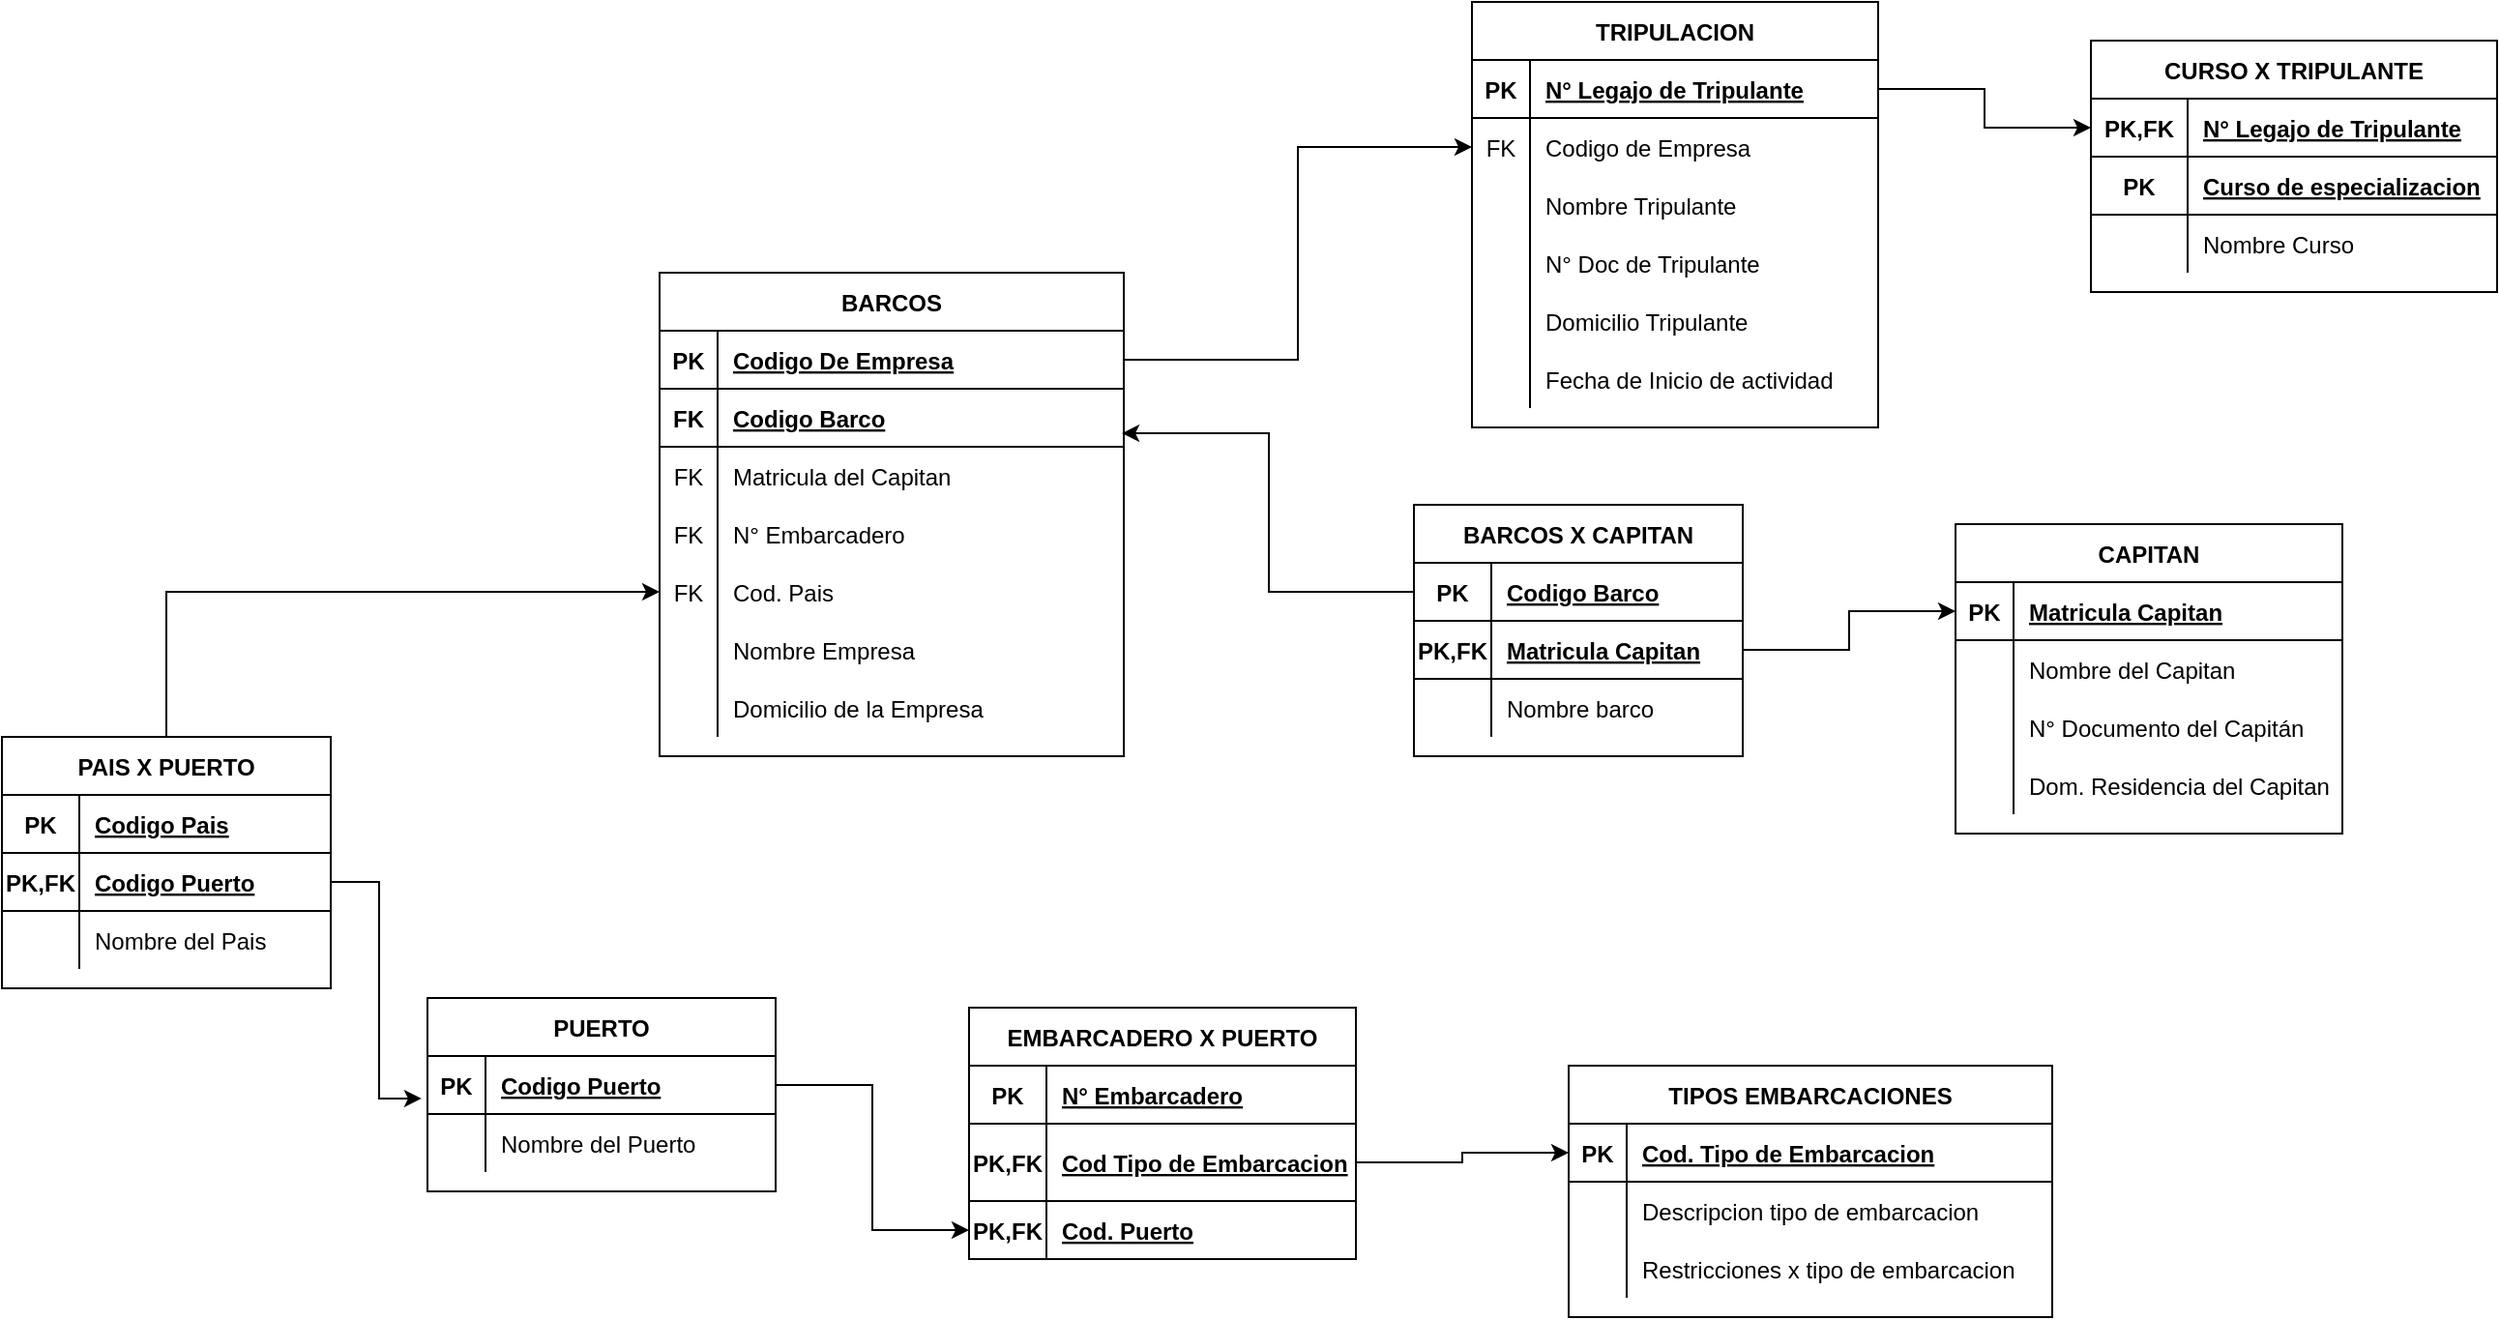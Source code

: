 <mxfile version="14.5.7" type="device"><diagram id="8bKZUE5M--aYpdASPWmm" name="Page-1"><mxGraphModel dx="1579" dy="420" grid="1" gridSize="10" guides="1" tooltips="1" connect="1" arrows="1" fold="1" page="0" pageScale="1" pageWidth="827" pageHeight="1169" math="0" shadow="0"><root><mxCell id="0"/><mxCell id="1" parent="0"/><mxCell id="tAl8h333bkddQvMwW9BF-1" value="BARCOS" style="shape=table;startSize=30;container=1;collapsible=1;childLayout=tableLayout;fixedRows=1;rowLines=0;fontStyle=1;align=center;resizeLast=1;" vertex="1" parent="1"><mxGeometry x="570" y="710" width="240" height="250" as="geometry"/></mxCell><mxCell id="tAl8h333bkddQvMwW9BF-2" value="" style="shape=partialRectangle;collapsible=0;dropTarget=0;pointerEvents=0;fillColor=none;top=0;left=0;bottom=1;right=0;points=[[0,0.5],[1,0.5]];portConstraint=eastwest;" vertex="1" parent="tAl8h333bkddQvMwW9BF-1"><mxGeometry y="30" width="240" height="30" as="geometry"/></mxCell><mxCell id="tAl8h333bkddQvMwW9BF-3" value="PK" style="shape=partialRectangle;connectable=0;fillColor=none;top=0;left=0;bottom=0;right=0;fontStyle=1;overflow=hidden;" vertex="1" parent="tAl8h333bkddQvMwW9BF-2"><mxGeometry width="30" height="30" as="geometry"/></mxCell><mxCell id="tAl8h333bkddQvMwW9BF-4" value="Codigo De Empresa" style="shape=partialRectangle;connectable=0;fillColor=none;top=0;left=0;bottom=0;right=0;align=left;spacingLeft=6;fontStyle=5;overflow=hidden;" vertex="1" parent="tAl8h333bkddQvMwW9BF-2"><mxGeometry x="30" width="210" height="30" as="geometry"/></mxCell><mxCell id="tAl8h333bkddQvMwW9BF-14" value="" style="shape=partialRectangle;collapsible=0;dropTarget=0;pointerEvents=0;fillColor=none;top=0;left=0;bottom=1;right=0;points=[[0,0.5],[1,0.5]];portConstraint=eastwest;" vertex="1" parent="tAl8h333bkddQvMwW9BF-1"><mxGeometry y="60" width="240" height="30" as="geometry"/></mxCell><mxCell id="tAl8h333bkddQvMwW9BF-15" value="FK" style="shape=partialRectangle;connectable=0;fillColor=none;top=0;left=0;bottom=0;right=0;fontStyle=1;overflow=hidden;" vertex="1" parent="tAl8h333bkddQvMwW9BF-14"><mxGeometry width="30" height="30" as="geometry"/></mxCell><mxCell id="tAl8h333bkddQvMwW9BF-16" value="Codigo Barco" style="shape=partialRectangle;connectable=0;fillColor=none;top=0;left=0;bottom=0;right=0;align=left;spacingLeft=6;fontStyle=5;overflow=hidden;" vertex="1" parent="tAl8h333bkddQvMwW9BF-14"><mxGeometry x="30" width="210" height="30" as="geometry"/></mxCell><mxCell id="tAl8h333bkddQvMwW9BF-33" value="" style="shape=partialRectangle;collapsible=0;dropTarget=0;pointerEvents=0;fillColor=none;top=0;left=0;bottom=0;right=0;points=[[0,0.5],[1,0.5]];portConstraint=eastwest;" vertex="1" parent="tAl8h333bkddQvMwW9BF-1"><mxGeometry y="90" width="240" height="30" as="geometry"/></mxCell><mxCell id="tAl8h333bkddQvMwW9BF-34" value="FK" style="shape=partialRectangle;connectable=0;fillColor=none;top=0;left=0;bottom=0;right=0;editable=1;overflow=hidden;" vertex="1" parent="tAl8h333bkddQvMwW9BF-33"><mxGeometry width="30" height="30" as="geometry"/></mxCell><mxCell id="tAl8h333bkddQvMwW9BF-35" value="Matricula del Capitan" style="shape=partialRectangle;connectable=0;fillColor=none;top=0;left=0;bottom=0;right=0;align=left;spacingLeft=6;overflow=hidden;" vertex="1" parent="tAl8h333bkddQvMwW9BF-33"><mxGeometry x="30" width="210" height="30" as="geometry"/></mxCell><mxCell id="tAl8h333bkddQvMwW9BF-30" value="" style="shape=partialRectangle;collapsible=0;dropTarget=0;pointerEvents=0;fillColor=none;top=0;left=0;bottom=0;right=0;points=[[0,0.5],[1,0.5]];portConstraint=eastwest;" vertex="1" parent="tAl8h333bkddQvMwW9BF-1"><mxGeometry y="120" width="240" height="30" as="geometry"/></mxCell><mxCell id="tAl8h333bkddQvMwW9BF-31" value="FK" style="shape=partialRectangle;connectable=0;fillColor=none;top=0;left=0;bottom=0;right=0;editable=1;overflow=hidden;" vertex="1" parent="tAl8h333bkddQvMwW9BF-30"><mxGeometry width="30" height="30" as="geometry"/></mxCell><mxCell id="tAl8h333bkddQvMwW9BF-32" value="N° Embarcadero" style="shape=partialRectangle;connectable=0;fillColor=none;top=0;left=0;bottom=0;right=0;align=left;spacingLeft=6;overflow=hidden;" vertex="1" parent="tAl8h333bkddQvMwW9BF-30"><mxGeometry x="30" width="210" height="30" as="geometry"/></mxCell><mxCell id="tAl8h333bkddQvMwW9BF-206" value="" style="shape=partialRectangle;collapsible=0;dropTarget=0;pointerEvents=0;fillColor=none;top=0;left=0;bottom=0;right=0;points=[[0,0.5],[1,0.5]];portConstraint=eastwest;" vertex="1" parent="tAl8h333bkddQvMwW9BF-1"><mxGeometry y="150" width="240" height="30" as="geometry"/></mxCell><mxCell id="tAl8h333bkddQvMwW9BF-207" value="FK" style="shape=partialRectangle;connectable=0;fillColor=none;top=0;left=0;bottom=0;right=0;fontStyle=0;overflow=hidden;" vertex="1" parent="tAl8h333bkddQvMwW9BF-206"><mxGeometry width="30" height="30" as="geometry"/></mxCell><mxCell id="tAl8h333bkddQvMwW9BF-208" value="Cod. Pais" style="shape=partialRectangle;connectable=0;fillColor=none;top=0;left=0;bottom=0;right=0;align=left;spacingLeft=6;fontStyle=0;overflow=hidden;" vertex="1" parent="tAl8h333bkddQvMwW9BF-206"><mxGeometry x="30" width="210" height="30" as="geometry"/></mxCell><mxCell id="tAl8h333bkddQvMwW9BF-5" value="" style="shape=partialRectangle;collapsible=0;dropTarget=0;pointerEvents=0;fillColor=none;top=0;left=0;bottom=0;right=0;points=[[0,0.5],[1,0.5]];portConstraint=eastwest;" vertex="1" parent="tAl8h333bkddQvMwW9BF-1"><mxGeometry y="180" width="240" height="30" as="geometry"/></mxCell><mxCell id="tAl8h333bkddQvMwW9BF-6" value="" style="shape=partialRectangle;connectable=0;fillColor=none;top=0;left=0;bottom=0;right=0;editable=1;overflow=hidden;" vertex="1" parent="tAl8h333bkddQvMwW9BF-5"><mxGeometry width="30" height="30" as="geometry"/></mxCell><mxCell id="tAl8h333bkddQvMwW9BF-7" value="Nombre Empresa" style="shape=partialRectangle;connectable=0;fillColor=none;top=0;left=0;bottom=0;right=0;align=left;spacingLeft=6;overflow=hidden;" vertex="1" parent="tAl8h333bkddQvMwW9BF-5"><mxGeometry x="30" width="210" height="30" as="geometry"/></mxCell><mxCell id="tAl8h333bkddQvMwW9BF-8" value="" style="shape=partialRectangle;collapsible=0;dropTarget=0;pointerEvents=0;fillColor=none;top=0;left=0;bottom=0;right=0;points=[[0,0.5],[1,0.5]];portConstraint=eastwest;" vertex="1" parent="tAl8h333bkddQvMwW9BF-1"><mxGeometry y="210" width="240" height="30" as="geometry"/></mxCell><mxCell id="tAl8h333bkddQvMwW9BF-9" value="" style="shape=partialRectangle;connectable=0;fillColor=none;top=0;left=0;bottom=0;right=0;editable=1;overflow=hidden;" vertex="1" parent="tAl8h333bkddQvMwW9BF-8"><mxGeometry width="30" height="30" as="geometry"/></mxCell><mxCell id="tAl8h333bkddQvMwW9BF-10" value="Domicilio de la Empresa" style="shape=partialRectangle;connectable=0;fillColor=none;top=0;left=0;bottom=0;right=0;align=left;spacingLeft=6;overflow=hidden;" vertex="1" parent="tAl8h333bkddQvMwW9BF-8"><mxGeometry x="30" width="210" height="30" as="geometry"/></mxCell><mxCell id="tAl8h333bkddQvMwW9BF-45" value="TRIPULACION" style="shape=table;startSize=30;container=1;collapsible=1;childLayout=tableLayout;fixedRows=1;rowLines=0;fontStyle=1;align=center;resizeLast=1;" vertex="1" parent="1"><mxGeometry x="990" y="570" width="210" height="220" as="geometry"/></mxCell><mxCell id="tAl8h333bkddQvMwW9BF-62" value="" style="shape=partialRectangle;collapsible=0;dropTarget=0;pointerEvents=0;fillColor=none;top=0;left=0;bottom=1;right=0;points=[[0,0.5],[1,0.5]];portConstraint=eastwest;" vertex="1" parent="tAl8h333bkddQvMwW9BF-45"><mxGeometry y="30" width="210" height="30" as="geometry"/></mxCell><mxCell id="tAl8h333bkddQvMwW9BF-63" value="PK" style="shape=partialRectangle;connectable=0;fillColor=none;top=0;left=0;bottom=0;right=0;fontStyle=1;overflow=hidden;" vertex="1" parent="tAl8h333bkddQvMwW9BF-62"><mxGeometry width="30" height="30" as="geometry"/></mxCell><mxCell id="tAl8h333bkddQvMwW9BF-64" value="N° Legajo de Tripulante" style="shape=partialRectangle;connectable=0;fillColor=none;top=0;left=0;bottom=0;right=0;align=left;spacingLeft=6;fontStyle=5;overflow=hidden;" vertex="1" parent="tAl8h333bkddQvMwW9BF-62"><mxGeometry x="30" width="180" height="30" as="geometry"/></mxCell><mxCell id="tAl8h333bkddQvMwW9BF-65" value="" style="shape=partialRectangle;collapsible=0;dropTarget=0;pointerEvents=0;fillColor=none;top=0;left=0;bottom=0;right=0;points=[[0,0.5],[1,0.5]];portConstraint=eastwest;" vertex="1" parent="tAl8h333bkddQvMwW9BF-45"><mxGeometry y="60" width="210" height="30" as="geometry"/></mxCell><mxCell id="tAl8h333bkddQvMwW9BF-66" value="FK" style="shape=partialRectangle;connectable=0;fillColor=none;top=0;left=0;bottom=0;right=0;fontStyle=0;overflow=hidden;" vertex="1" parent="tAl8h333bkddQvMwW9BF-65"><mxGeometry width="30" height="30" as="geometry"/></mxCell><mxCell id="tAl8h333bkddQvMwW9BF-67" value="Codigo de Empresa" style="shape=partialRectangle;connectable=0;fillColor=none;top=0;left=0;bottom=0;right=0;align=left;spacingLeft=6;fontStyle=0;overflow=hidden;" vertex="1" parent="tAl8h333bkddQvMwW9BF-65"><mxGeometry x="30" width="180" height="30" as="geometry"/></mxCell><mxCell id="tAl8h333bkddQvMwW9BF-49" value="" style="shape=partialRectangle;collapsible=0;dropTarget=0;pointerEvents=0;fillColor=none;top=0;left=0;bottom=0;right=0;points=[[0,0.5],[1,0.5]];portConstraint=eastwest;" vertex="1" parent="tAl8h333bkddQvMwW9BF-45"><mxGeometry y="90" width="210" height="30" as="geometry"/></mxCell><mxCell id="tAl8h333bkddQvMwW9BF-50" value="" style="shape=partialRectangle;connectable=0;fillColor=none;top=0;left=0;bottom=0;right=0;editable=1;overflow=hidden;" vertex="1" parent="tAl8h333bkddQvMwW9BF-49"><mxGeometry width="30" height="30" as="geometry"/></mxCell><mxCell id="tAl8h333bkddQvMwW9BF-51" value="Nombre Tripulante" style="shape=partialRectangle;connectable=0;fillColor=none;top=0;left=0;bottom=0;right=0;align=left;spacingLeft=6;overflow=hidden;" vertex="1" parent="tAl8h333bkddQvMwW9BF-49"><mxGeometry x="30" width="180" height="30" as="geometry"/></mxCell><mxCell id="tAl8h333bkddQvMwW9BF-52" value="" style="shape=partialRectangle;collapsible=0;dropTarget=0;pointerEvents=0;fillColor=none;top=0;left=0;bottom=0;right=0;points=[[0,0.5],[1,0.5]];portConstraint=eastwest;" vertex="1" parent="tAl8h333bkddQvMwW9BF-45"><mxGeometry y="120" width="210" height="30" as="geometry"/></mxCell><mxCell id="tAl8h333bkddQvMwW9BF-53" value="" style="shape=partialRectangle;connectable=0;fillColor=none;top=0;left=0;bottom=0;right=0;editable=1;overflow=hidden;" vertex="1" parent="tAl8h333bkddQvMwW9BF-52"><mxGeometry width="30" height="30" as="geometry"/></mxCell><mxCell id="tAl8h333bkddQvMwW9BF-54" value="N° Doc de Tripulante" style="shape=partialRectangle;connectable=0;fillColor=none;top=0;left=0;bottom=0;right=0;align=left;spacingLeft=6;overflow=hidden;" vertex="1" parent="tAl8h333bkddQvMwW9BF-52"><mxGeometry x="30" width="180" height="30" as="geometry"/></mxCell><mxCell id="tAl8h333bkddQvMwW9BF-55" value="" style="shape=partialRectangle;collapsible=0;dropTarget=0;pointerEvents=0;fillColor=none;top=0;left=0;bottom=0;right=0;points=[[0,0.5],[1,0.5]];portConstraint=eastwest;" vertex="1" parent="tAl8h333bkddQvMwW9BF-45"><mxGeometry y="150" width="210" height="30" as="geometry"/></mxCell><mxCell id="tAl8h333bkddQvMwW9BF-56" value="" style="shape=partialRectangle;connectable=0;fillColor=none;top=0;left=0;bottom=0;right=0;editable=1;overflow=hidden;" vertex="1" parent="tAl8h333bkddQvMwW9BF-55"><mxGeometry width="30" height="30" as="geometry"/></mxCell><mxCell id="tAl8h333bkddQvMwW9BF-57" value="Domicilio Tripulante" style="shape=partialRectangle;connectable=0;fillColor=none;top=0;left=0;bottom=0;right=0;align=left;spacingLeft=6;overflow=hidden;" vertex="1" parent="tAl8h333bkddQvMwW9BF-55"><mxGeometry x="30" width="180" height="30" as="geometry"/></mxCell><mxCell id="tAl8h333bkddQvMwW9BF-68" value="" style="shape=partialRectangle;collapsible=0;dropTarget=0;pointerEvents=0;fillColor=none;top=0;left=0;bottom=0;right=0;points=[[0,0.5],[1,0.5]];portConstraint=eastwest;" vertex="1" parent="tAl8h333bkddQvMwW9BF-45"><mxGeometry y="180" width="210" height="30" as="geometry"/></mxCell><mxCell id="tAl8h333bkddQvMwW9BF-69" value="" style="shape=partialRectangle;connectable=0;fillColor=none;top=0;left=0;bottom=0;right=0;editable=1;overflow=hidden;" vertex="1" parent="tAl8h333bkddQvMwW9BF-68"><mxGeometry width="30" height="30" as="geometry"/></mxCell><mxCell id="tAl8h333bkddQvMwW9BF-70" value="Fecha de Inicio de actividad" style="shape=partialRectangle;connectable=0;fillColor=none;top=0;left=0;bottom=0;right=0;align=left;spacingLeft=6;overflow=hidden;" vertex="1" parent="tAl8h333bkddQvMwW9BF-68"><mxGeometry x="30" width="180" height="30" as="geometry"/></mxCell><mxCell id="tAl8h333bkddQvMwW9BF-74" value="CURSO X TRIPULANTE" style="shape=table;startSize=30;container=1;collapsible=1;childLayout=tableLayout;fixedRows=1;rowLines=0;fontStyle=1;align=center;resizeLast=1;" vertex="1" parent="1"><mxGeometry x="1310" y="590" width="210" height="130" as="geometry"/></mxCell><mxCell id="tAl8h333bkddQvMwW9BF-75" value="" style="shape=partialRectangle;collapsible=0;dropTarget=0;pointerEvents=0;fillColor=none;top=0;left=0;bottom=1;right=0;points=[[0,0.5],[1,0.5]];portConstraint=eastwest;" vertex="1" parent="tAl8h333bkddQvMwW9BF-74"><mxGeometry y="30" width="210" height="30" as="geometry"/></mxCell><mxCell id="tAl8h333bkddQvMwW9BF-76" value="PK,FK" style="shape=partialRectangle;connectable=0;fillColor=none;top=0;left=0;bottom=0;right=0;fontStyle=1;overflow=hidden;" vertex="1" parent="tAl8h333bkddQvMwW9BF-75"><mxGeometry width="50" height="30" as="geometry"/></mxCell><mxCell id="tAl8h333bkddQvMwW9BF-77" value="N° Legajo de Tripulante" style="shape=partialRectangle;connectable=0;fillColor=none;top=0;left=0;bottom=0;right=0;align=left;spacingLeft=6;fontStyle=5;overflow=hidden;" vertex="1" parent="tAl8h333bkddQvMwW9BF-75"><mxGeometry x="50" width="160" height="30" as="geometry"/></mxCell><mxCell id="tAl8h333bkddQvMwW9BF-87" value="" style="shape=partialRectangle;collapsible=0;dropTarget=0;pointerEvents=0;fillColor=none;top=0;left=0;bottom=1;right=0;points=[[0,0.5],[1,0.5]];portConstraint=eastwest;" vertex="1" parent="tAl8h333bkddQvMwW9BF-74"><mxGeometry y="60" width="210" height="30" as="geometry"/></mxCell><mxCell id="tAl8h333bkddQvMwW9BF-88" value="PK" style="shape=partialRectangle;connectable=0;fillColor=none;top=0;left=0;bottom=0;right=0;fontStyle=1;overflow=hidden;" vertex="1" parent="tAl8h333bkddQvMwW9BF-87"><mxGeometry width="50" height="30" as="geometry"/></mxCell><mxCell id="tAl8h333bkddQvMwW9BF-89" value="Curso de especializacion" style="shape=partialRectangle;connectable=0;fillColor=none;top=0;left=0;bottom=0;right=0;align=left;spacingLeft=6;fontStyle=5;overflow=hidden;" vertex="1" parent="tAl8h333bkddQvMwW9BF-87"><mxGeometry x="50" width="160" height="30" as="geometry"/></mxCell><mxCell id="tAl8h333bkddQvMwW9BF-78" value="" style="shape=partialRectangle;collapsible=0;dropTarget=0;pointerEvents=0;fillColor=none;top=0;left=0;bottom=0;right=0;points=[[0,0.5],[1,0.5]];portConstraint=eastwest;" vertex="1" parent="tAl8h333bkddQvMwW9BF-74"><mxGeometry y="90" width="210" height="30" as="geometry"/></mxCell><mxCell id="tAl8h333bkddQvMwW9BF-79" value="" style="shape=partialRectangle;connectable=0;fillColor=none;top=0;left=0;bottom=0;right=0;editable=1;overflow=hidden;" vertex="1" parent="tAl8h333bkddQvMwW9BF-78"><mxGeometry width="50" height="30" as="geometry"/></mxCell><mxCell id="tAl8h333bkddQvMwW9BF-80" value="Nombre Curso" style="shape=partialRectangle;connectable=0;fillColor=none;top=0;left=0;bottom=0;right=0;align=left;spacingLeft=6;overflow=hidden;" vertex="1" parent="tAl8h333bkddQvMwW9BF-78"><mxGeometry x="50" width="160" height="30" as="geometry"/></mxCell><mxCell id="tAl8h333bkddQvMwW9BF-90" style="edgeStyle=orthogonalEdgeStyle;rounded=0;orthogonalLoop=1;jettySize=auto;html=1;exitX=1;exitY=0.5;exitDx=0;exitDy=0;" edge="1" parent="1" source="tAl8h333bkddQvMwW9BF-62" target="tAl8h333bkddQvMwW9BF-75"><mxGeometry relative="1" as="geometry"/></mxCell><mxCell id="tAl8h333bkddQvMwW9BF-128" style="edgeStyle=orthogonalEdgeStyle;rounded=0;orthogonalLoop=1;jettySize=auto;html=1;exitX=1;exitY=0.5;exitDx=0;exitDy=0;entryX=0;entryY=0.5;entryDx=0;entryDy=0;" edge="1" parent="1" source="tAl8h333bkddQvMwW9BF-2" target="tAl8h333bkddQvMwW9BF-65"><mxGeometry relative="1" as="geometry"/></mxCell><mxCell id="tAl8h333bkddQvMwW9BF-129" value="PUERTO" style="shape=table;startSize=30;container=1;collapsible=1;childLayout=tableLayout;fixedRows=1;rowLines=0;fontStyle=1;align=center;resizeLast=1;" vertex="1" parent="1"><mxGeometry x="450" y="1085" width="180" height="100" as="geometry"/></mxCell><mxCell id="tAl8h333bkddQvMwW9BF-230" value="" style="shape=partialRectangle;collapsible=0;dropTarget=0;pointerEvents=0;fillColor=none;top=0;left=0;bottom=1;right=0;points=[[0,0.5],[1,0.5]];portConstraint=eastwest;" vertex="1" parent="tAl8h333bkddQvMwW9BF-129"><mxGeometry y="30" width="180" height="30" as="geometry"/></mxCell><mxCell id="tAl8h333bkddQvMwW9BF-231" value="PK" style="shape=partialRectangle;connectable=0;fillColor=none;top=0;left=0;bottom=0;right=0;fontStyle=1;overflow=hidden;" vertex="1" parent="tAl8h333bkddQvMwW9BF-230"><mxGeometry width="30" height="30" as="geometry"/></mxCell><mxCell id="tAl8h333bkddQvMwW9BF-232" value="Codigo Puerto" style="shape=partialRectangle;connectable=0;fillColor=none;top=0;left=0;bottom=0;right=0;align=left;spacingLeft=6;fontStyle=5;overflow=hidden;" vertex="1" parent="tAl8h333bkddQvMwW9BF-230"><mxGeometry x="30" width="150" height="30" as="geometry"/></mxCell><mxCell id="tAl8h333bkddQvMwW9BF-27" value="" style="shape=partialRectangle;collapsible=0;dropTarget=0;pointerEvents=0;fillColor=none;top=0;left=0;bottom=0;right=0;points=[[0,0.5],[1,0.5]];portConstraint=eastwest;" vertex="1" parent="tAl8h333bkddQvMwW9BF-129"><mxGeometry y="60" width="180" height="30" as="geometry"/></mxCell><mxCell id="tAl8h333bkddQvMwW9BF-28" value="" style="shape=partialRectangle;connectable=0;fillColor=none;top=0;left=0;bottom=0;right=0;editable=1;overflow=hidden;" vertex="1" parent="tAl8h333bkddQvMwW9BF-27"><mxGeometry width="30" height="30" as="geometry"/></mxCell><mxCell id="tAl8h333bkddQvMwW9BF-29" value="Nombre del Puerto" style="shape=partialRectangle;connectable=0;fillColor=none;top=0;left=0;bottom=0;right=0;align=left;spacingLeft=6;overflow=hidden;" vertex="1" parent="tAl8h333bkddQvMwW9BF-27"><mxGeometry x="30" width="150" height="30" as="geometry"/></mxCell><mxCell id="tAl8h333bkddQvMwW9BF-146" value="CAPITAN" style="shape=table;startSize=30;container=1;collapsible=1;childLayout=tableLayout;fixedRows=1;rowLines=0;fontStyle=1;align=center;resizeLast=1;" vertex="1" parent="1"><mxGeometry x="1240" y="840" width="200" height="160" as="geometry"/></mxCell><mxCell id="tAl8h333bkddQvMwW9BF-255" value="" style="shape=partialRectangle;collapsible=0;dropTarget=0;pointerEvents=0;fillColor=none;top=0;left=0;bottom=1;right=0;points=[[0,0.5],[1,0.5]];portConstraint=eastwest;" vertex="1" parent="tAl8h333bkddQvMwW9BF-146"><mxGeometry y="30" width="200" height="30" as="geometry"/></mxCell><mxCell id="tAl8h333bkddQvMwW9BF-256" value="PK" style="shape=partialRectangle;connectable=0;fillColor=none;top=0;left=0;bottom=0;right=0;fontStyle=1;overflow=hidden;" vertex="1" parent="tAl8h333bkddQvMwW9BF-255"><mxGeometry width="30" height="30" as="geometry"/></mxCell><mxCell id="tAl8h333bkddQvMwW9BF-257" value="Matricula Capitan" style="shape=partialRectangle;connectable=0;fillColor=none;top=0;left=0;bottom=0;right=0;align=left;spacingLeft=6;fontStyle=5;overflow=hidden;" vertex="1" parent="tAl8h333bkddQvMwW9BF-255"><mxGeometry x="30" width="170" height="30" as="geometry"/></mxCell><mxCell id="tAl8h333bkddQvMwW9BF-36" value="" style="shape=partialRectangle;collapsible=0;dropTarget=0;pointerEvents=0;fillColor=none;top=0;left=0;bottom=0;right=0;points=[[0,0.5],[1,0.5]];portConstraint=eastwest;" vertex="1" parent="tAl8h333bkddQvMwW9BF-146"><mxGeometry y="60" width="200" height="30" as="geometry"/></mxCell><mxCell id="tAl8h333bkddQvMwW9BF-37" value="" style="shape=partialRectangle;connectable=0;fillColor=none;top=0;left=0;bottom=0;right=0;editable=1;overflow=hidden;" vertex="1" parent="tAl8h333bkddQvMwW9BF-36"><mxGeometry width="30" height="30" as="geometry"/></mxCell><mxCell id="tAl8h333bkddQvMwW9BF-38" value="Nombre del Capitan" style="shape=partialRectangle;connectable=0;fillColor=none;top=0;left=0;bottom=0;right=0;align=left;spacingLeft=6;overflow=hidden;" vertex="1" parent="tAl8h333bkddQvMwW9BF-36"><mxGeometry x="30" width="170" height="30" as="geometry"/></mxCell><mxCell id="tAl8h333bkddQvMwW9BF-39" value="" style="shape=partialRectangle;collapsible=0;dropTarget=0;pointerEvents=0;fillColor=none;top=0;left=0;bottom=0;right=0;points=[[0,0.5],[1,0.5]];portConstraint=eastwest;" vertex="1" parent="tAl8h333bkddQvMwW9BF-146"><mxGeometry y="90" width="200" height="30" as="geometry"/></mxCell><mxCell id="tAl8h333bkddQvMwW9BF-40" value="" style="shape=partialRectangle;connectable=0;fillColor=none;top=0;left=0;bottom=0;right=0;editable=1;overflow=hidden;" vertex="1" parent="tAl8h333bkddQvMwW9BF-39"><mxGeometry width="30" height="30" as="geometry"/></mxCell><mxCell id="tAl8h333bkddQvMwW9BF-41" value="N° Documento del Capitán" style="shape=partialRectangle;connectable=0;fillColor=none;top=0;left=0;bottom=0;right=0;align=left;spacingLeft=6;overflow=hidden;" vertex="1" parent="tAl8h333bkddQvMwW9BF-39"><mxGeometry x="30" width="170" height="30" as="geometry"/></mxCell><mxCell id="tAl8h333bkddQvMwW9BF-42" value="" style="shape=partialRectangle;collapsible=0;dropTarget=0;pointerEvents=0;fillColor=none;top=0;left=0;bottom=0;right=0;points=[[0,0.5],[1,0.5]];portConstraint=eastwest;" vertex="1" parent="tAl8h333bkddQvMwW9BF-146"><mxGeometry y="120" width="200" height="30" as="geometry"/></mxCell><mxCell id="tAl8h333bkddQvMwW9BF-43" value="" style="shape=partialRectangle;connectable=0;fillColor=none;top=0;left=0;bottom=0;right=0;editable=1;overflow=hidden;" vertex="1" parent="tAl8h333bkddQvMwW9BF-42"><mxGeometry width="30" height="30" as="geometry"/></mxCell><mxCell id="tAl8h333bkddQvMwW9BF-44" value="Dom. Residencia del Capitan" style="shape=partialRectangle;connectable=0;fillColor=none;top=0;left=0;bottom=0;right=0;align=left;spacingLeft=6;overflow=hidden;" vertex="1" parent="tAl8h333bkddQvMwW9BF-42"><mxGeometry x="30" width="170" height="30" as="geometry"/></mxCell><mxCell id="tAl8h333bkddQvMwW9BF-161" value="EMBARCADERO X PUERTO" style="shape=table;startSize=30;container=1;collapsible=1;childLayout=tableLayout;fixedRows=1;rowLines=0;fontStyle=1;align=center;resizeLast=1;" vertex="1" parent="1"><mxGeometry x="730" y="1090" width="200" height="130" as="geometry"/></mxCell><mxCell id="tAl8h333bkddQvMwW9BF-162" value="" style="shape=partialRectangle;collapsible=0;dropTarget=0;pointerEvents=0;fillColor=none;top=0;left=0;bottom=1;right=0;points=[[0,0.5],[1,0.5]];portConstraint=eastwest;" vertex="1" parent="tAl8h333bkddQvMwW9BF-161"><mxGeometry y="30" width="200" height="30" as="geometry"/></mxCell><mxCell id="tAl8h333bkddQvMwW9BF-163" value="PK" style="shape=partialRectangle;connectable=0;fillColor=none;top=0;left=0;bottom=0;right=0;fontStyle=1;overflow=hidden;" vertex="1" parent="tAl8h333bkddQvMwW9BF-162"><mxGeometry width="40" height="30" as="geometry"/></mxCell><mxCell id="tAl8h333bkddQvMwW9BF-164" value="N° Embarcadero" style="shape=partialRectangle;connectable=0;fillColor=none;top=0;left=0;bottom=0;right=0;align=left;spacingLeft=6;fontStyle=5;overflow=hidden;" vertex="1" parent="tAl8h333bkddQvMwW9BF-162"><mxGeometry x="40" width="160" height="30" as="geometry"/></mxCell><mxCell id="tAl8h333bkddQvMwW9BF-176" value="" style="shape=partialRectangle;collapsible=0;dropTarget=0;pointerEvents=0;fillColor=none;top=0;left=0;bottom=1;right=0;points=[[0,0.5],[1,0.5]];portConstraint=eastwest;" vertex="1" parent="tAl8h333bkddQvMwW9BF-161"><mxGeometry y="60" width="200" height="40" as="geometry"/></mxCell><mxCell id="tAl8h333bkddQvMwW9BF-177" value="PK,FK" style="shape=partialRectangle;connectable=0;fillColor=none;top=0;left=0;bottom=0;right=0;fontStyle=1;overflow=hidden;" vertex="1" parent="tAl8h333bkddQvMwW9BF-176"><mxGeometry width="40" height="40" as="geometry"/></mxCell><mxCell id="tAl8h333bkddQvMwW9BF-178" value="Cod Tipo de Embarcacion" style="shape=partialRectangle;connectable=0;fillColor=none;top=0;left=0;bottom=0;right=0;align=left;spacingLeft=6;fontStyle=5;overflow=hidden;" vertex="1" parent="tAl8h333bkddQvMwW9BF-176"><mxGeometry x="40" width="160" height="40" as="geometry"/></mxCell><mxCell id="tAl8h333bkddQvMwW9BF-250" value="" style="shape=partialRectangle;collapsible=0;dropTarget=0;pointerEvents=0;fillColor=none;top=0;left=0;bottom=1;right=0;points=[[0,0.5],[1,0.5]];portConstraint=eastwest;" vertex="1" parent="tAl8h333bkddQvMwW9BF-161"><mxGeometry y="100" width="200" height="30" as="geometry"/></mxCell><mxCell id="tAl8h333bkddQvMwW9BF-251" value="PK,FK" style="shape=partialRectangle;connectable=0;fillColor=none;top=0;left=0;bottom=0;right=0;fontStyle=1;overflow=hidden;" vertex="1" parent="tAl8h333bkddQvMwW9BF-250"><mxGeometry width="40" height="30" as="geometry"/></mxCell><mxCell id="tAl8h333bkddQvMwW9BF-252" value="Cod. Puerto" style="shape=partialRectangle;connectable=0;fillColor=none;top=0;left=0;bottom=0;right=0;align=left;spacingLeft=6;fontStyle=5;overflow=hidden;" vertex="1" parent="tAl8h333bkddQvMwW9BF-250"><mxGeometry x="40" width="160" height="30" as="geometry"/></mxCell><mxCell id="tAl8h333bkddQvMwW9BF-179" value="TIPOS EMBARCACIONES" style="shape=table;startSize=30;container=1;collapsible=1;childLayout=tableLayout;fixedRows=1;rowLines=0;fontStyle=1;align=center;resizeLast=1;" vertex="1" parent="1"><mxGeometry x="1040" y="1120" width="250" height="130" as="geometry"/></mxCell><mxCell id="tAl8h333bkddQvMwW9BF-180" value="" style="shape=partialRectangle;collapsible=0;dropTarget=0;pointerEvents=0;fillColor=none;top=0;left=0;bottom=1;right=0;points=[[0,0.5],[1,0.5]];portConstraint=eastwest;" vertex="1" parent="tAl8h333bkddQvMwW9BF-179"><mxGeometry y="30" width="250" height="30" as="geometry"/></mxCell><mxCell id="tAl8h333bkddQvMwW9BF-181" value="PK" style="shape=partialRectangle;connectable=0;fillColor=none;top=0;left=0;bottom=0;right=0;fontStyle=1;overflow=hidden;" vertex="1" parent="tAl8h333bkddQvMwW9BF-180"><mxGeometry width="30" height="30" as="geometry"/></mxCell><mxCell id="tAl8h333bkddQvMwW9BF-182" value="Cod. Tipo de Embarcacion" style="shape=partialRectangle;connectable=0;fillColor=none;top=0;left=0;bottom=0;right=0;align=left;spacingLeft=6;fontStyle=5;overflow=hidden;" vertex="1" parent="tAl8h333bkddQvMwW9BF-180"><mxGeometry x="30" width="220" height="30" as="geometry"/></mxCell><mxCell id="tAl8h333bkddQvMwW9BF-96" value="" style="shape=partialRectangle;collapsible=0;dropTarget=0;pointerEvents=0;fillColor=none;top=0;left=0;bottom=0;right=0;points=[[0,0.5],[1,0.5]];portConstraint=eastwest;" vertex="1" parent="tAl8h333bkddQvMwW9BF-179"><mxGeometry y="60" width="250" height="30" as="geometry"/></mxCell><mxCell id="tAl8h333bkddQvMwW9BF-97" value="" style="shape=partialRectangle;connectable=0;fillColor=none;top=0;left=0;bottom=0;right=0;editable=1;overflow=hidden;" vertex="1" parent="tAl8h333bkddQvMwW9BF-96"><mxGeometry width="30" height="30" as="geometry"/></mxCell><mxCell id="tAl8h333bkddQvMwW9BF-98" value="Descripcion tipo de embarcacion" style="shape=partialRectangle;connectable=0;fillColor=none;top=0;left=0;bottom=0;right=0;align=left;spacingLeft=6;overflow=hidden;" vertex="1" parent="tAl8h333bkddQvMwW9BF-96"><mxGeometry x="30" width="220" height="30" as="geometry"/></mxCell><mxCell id="tAl8h333bkddQvMwW9BF-99" value="" style="shape=partialRectangle;collapsible=0;dropTarget=0;pointerEvents=0;fillColor=none;top=0;left=0;bottom=0;right=0;points=[[0,0.5],[1,0.5]];portConstraint=eastwest;" vertex="1" parent="tAl8h333bkddQvMwW9BF-179"><mxGeometry y="90" width="250" height="30" as="geometry"/></mxCell><mxCell id="tAl8h333bkddQvMwW9BF-100" value="" style="shape=partialRectangle;connectable=0;fillColor=none;top=0;left=0;bottom=0;right=0;editable=1;overflow=hidden;" vertex="1" parent="tAl8h333bkddQvMwW9BF-99"><mxGeometry width="30" height="30" as="geometry"/></mxCell><mxCell id="tAl8h333bkddQvMwW9BF-101" value="Restricciones x tipo de embarcacion" style="shape=partialRectangle;connectable=0;fillColor=none;top=0;left=0;bottom=0;right=0;align=left;spacingLeft=6;overflow=hidden;" vertex="1" parent="tAl8h333bkddQvMwW9BF-99"><mxGeometry x="30" width="220" height="30" as="geometry"/></mxCell><mxCell id="tAl8h333bkddQvMwW9BF-192" style="edgeStyle=orthogonalEdgeStyle;rounded=0;orthogonalLoop=1;jettySize=auto;html=1;exitX=1;exitY=0.5;exitDx=0;exitDy=0;entryX=0;entryY=0.5;entryDx=0;entryDy=0;" edge="1" parent="1" source="tAl8h333bkddQvMwW9BF-176" target="tAl8h333bkddQvMwW9BF-180"><mxGeometry relative="1" as="geometry"/></mxCell><mxCell id="tAl8h333bkddQvMwW9BF-209" style="edgeStyle=orthogonalEdgeStyle;rounded=0;orthogonalLoop=1;jettySize=auto;html=1;entryX=0;entryY=0.5;entryDx=0;entryDy=0;" edge="1" parent="1" source="tAl8h333bkddQvMwW9BF-193" target="tAl8h333bkddQvMwW9BF-206"><mxGeometry relative="1" as="geometry"/></mxCell><mxCell id="tAl8h333bkddQvMwW9BF-193" value="PAIS X PUERTO" style="shape=table;startSize=30;container=1;collapsible=1;childLayout=tableLayout;fixedRows=1;rowLines=0;fontStyle=1;align=center;resizeLast=1;" vertex="1" parent="1"><mxGeometry x="230" y="950" width="170" height="130" as="geometry"/></mxCell><mxCell id="tAl8h333bkddQvMwW9BF-194" value="" style="shape=partialRectangle;collapsible=0;dropTarget=0;pointerEvents=0;fillColor=none;top=0;left=0;bottom=1;right=0;points=[[0,0.5],[1,0.5]];portConstraint=eastwest;" vertex="1" parent="tAl8h333bkddQvMwW9BF-193"><mxGeometry y="30" width="170" height="30" as="geometry"/></mxCell><mxCell id="tAl8h333bkddQvMwW9BF-195" value="PK" style="shape=partialRectangle;connectable=0;fillColor=none;top=0;left=0;bottom=0;right=0;fontStyle=1;overflow=hidden;" vertex="1" parent="tAl8h333bkddQvMwW9BF-194"><mxGeometry width="40" height="30" as="geometry"/></mxCell><mxCell id="tAl8h333bkddQvMwW9BF-196" value="Codigo Pais" style="shape=partialRectangle;connectable=0;fillColor=none;top=0;left=0;bottom=0;right=0;align=left;spacingLeft=6;fontStyle=5;overflow=hidden;" vertex="1" parent="tAl8h333bkddQvMwW9BF-194"><mxGeometry x="40" width="130" height="30" as="geometry"/></mxCell><mxCell id="tAl8h333bkddQvMwW9BF-227" value="" style="shape=partialRectangle;collapsible=0;dropTarget=0;pointerEvents=0;fillColor=none;top=0;left=0;bottom=1;right=0;points=[[0,0.5],[1,0.5]];portConstraint=eastwest;" vertex="1" parent="tAl8h333bkddQvMwW9BF-193"><mxGeometry y="60" width="170" height="30" as="geometry"/></mxCell><mxCell id="tAl8h333bkddQvMwW9BF-228" value="PK,FK" style="shape=partialRectangle;connectable=0;fillColor=none;top=0;left=0;bottom=0;right=0;fontStyle=1;overflow=hidden;" vertex="1" parent="tAl8h333bkddQvMwW9BF-227"><mxGeometry width="40" height="30" as="geometry"/></mxCell><mxCell id="tAl8h333bkddQvMwW9BF-229" value="Codigo Puerto" style="shape=partialRectangle;connectable=0;fillColor=none;top=0;left=0;bottom=0;right=0;align=left;spacingLeft=6;fontStyle=5;overflow=hidden;" vertex="1" parent="tAl8h333bkddQvMwW9BF-227"><mxGeometry x="40" width="130" height="30" as="geometry"/></mxCell><mxCell id="tAl8h333bkddQvMwW9BF-133" value="" style="shape=partialRectangle;collapsible=0;dropTarget=0;pointerEvents=0;fillColor=none;top=0;left=0;bottom=0;right=0;points=[[0,0.5],[1,0.5]];portConstraint=eastwest;" vertex="1" parent="tAl8h333bkddQvMwW9BF-193"><mxGeometry y="90" width="170" height="30" as="geometry"/></mxCell><mxCell id="tAl8h333bkddQvMwW9BF-134" value="" style="shape=partialRectangle;connectable=0;fillColor=none;top=0;left=0;bottom=0;right=0;editable=1;overflow=hidden;" vertex="1" parent="tAl8h333bkddQvMwW9BF-133"><mxGeometry width="40" height="30" as="geometry"/></mxCell><mxCell id="tAl8h333bkddQvMwW9BF-135" value="Nombre del Pais" style="shape=partialRectangle;connectable=0;fillColor=none;top=0;left=0;bottom=0;right=0;align=left;spacingLeft=6;overflow=hidden;" vertex="1" parent="tAl8h333bkddQvMwW9BF-133"><mxGeometry x="40" width="130" height="30" as="geometry"/></mxCell><mxCell id="tAl8h333bkddQvMwW9BF-210" value="BARCOS X CAPITAN" style="shape=table;startSize=30;container=1;collapsible=1;childLayout=tableLayout;fixedRows=1;rowLines=0;fontStyle=1;align=center;resizeLast=1;" vertex="1" parent="1"><mxGeometry x="960" y="830" width="170" height="130" as="geometry"/></mxCell><mxCell id="tAl8h333bkddQvMwW9BF-211" value="" style="shape=partialRectangle;collapsible=0;dropTarget=0;pointerEvents=0;fillColor=none;top=0;left=0;bottom=1;right=0;points=[[0,0.5],[1,0.5]];portConstraint=eastwest;" vertex="1" parent="tAl8h333bkddQvMwW9BF-210"><mxGeometry y="30" width="170" height="30" as="geometry"/></mxCell><mxCell id="tAl8h333bkddQvMwW9BF-212" value="PK" style="shape=partialRectangle;connectable=0;fillColor=none;top=0;left=0;bottom=0;right=0;fontStyle=1;overflow=hidden;" vertex="1" parent="tAl8h333bkddQvMwW9BF-211"><mxGeometry width="40" height="30" as="geometry"/></mxCell><mxCell id="tAl8h333bkddQvMwW9BF-213" value="Codigo Barco" style="shape=partialRectangle;connectable=0;fillColor=none;top=0;left=0;bottom=0;right=0;align=left;spacingLeft=6;fontStyle=5;overflow=hidden;" vertex="1" parent="tAl8h333bkddQvMwW9BF-211"><mxGeometry x="40" width="130" height="30" as="geometry"/></mxCell><mxCell id="tAl8h333bkddQvMwW9BF-147" value="" style="shape=partialRectangle;collapsible=0;dropTarget=0;pointerEvents=0;fillColor=none;top=0;left=0;bottom=1;right=0;points=[[0,0.5],[1,0.5]];portConstraint=eastwest;" vertex="1" parent="tAl8h333bkddQvMwW9BF-210"><mxGeometry y="60" width="170" height="30" as="geometry"/></mxCell><mxCell id="tAl8h333bkddQvMwW9BF-148" value="PK,FK" style="shape=partialRectangle;connectable=0;fillColor=none;top=0;left=0;bottom=0;right=0;fontStyle=1;overflow=hidden;" vertex="1" parent="tAl8h333bkddQvMwW9BF-147"><mxGeometry width="40" height="30" as="geometry"/></mxCell><mxCell id="tAl8h333bkddQvMwW9BF-149" value="Matricula Capitan" style="shape=partialRectangle;connectable=0;fillColor=none;top=0;left=0;bottom=0;right=0;align=left;spacingLeft=6;fontStyle=5;overflow=hidden;" vertex="1" parent="tAl8h333bkddQvMwW9BF-147"><mxGeometry x="40" width="130" height="30" as="geometry"/></mxCell><mxCell id="tAl8h333bkddQvMwW9BF-214" value="" style="shape=partialRectangle;collapsible=0;dropTarget=0;pointerEvents=0;fillColor=none;top=0;left=0;bottom=0;right=0;points=[[0,0.5],[1,0.5]];portConstraint=eastwest;" vertex="1" parent="tAl8h333bkddQvMwW9BF-210"><mxGeometry y="90" width="170" height="30" as="geometry"/></mxCell><mxCell id="tAl8h333bkddQvMwW9BF-215" value="" style="shape=partialRectangle;connectable=0;fillColor=none;top=0;left=0;bottom=0;right=0;editable=1;overflow=hidden;" vertex="1" parent="tAl8h333bkddQvMwW9BF-214"><mxGeometry width="40" height="30" as="geometry"/></mxCell><mxCell id="tAl8h333bkddQvMwW9BF-216" value="Nombre barco" style="shape=partialRectangle;connectable=0;fillColor=none;top=0;left=0;bottom=0;right=0;align=left;spacingLeft=6;overflow=hidden;" vertex="1" parent="tAl8h333bkddQvMwW9BF-214"><mxGeometry x="40" width="130" height="30" as="geometry"/></mxCell><mxCell id="tAl8h333bkddQvMwW9BF-223" style="edgeStyle=orthogonalEdgeStyle;rounded=0;orthogonalLoop=1;jettySize=auto;html=1;entryX=0.996;entryY=0.767;entryDx=0;entryDy=0;entryPerimeter=0;" edge="1" parent="1" source="tAl8h333bkddQvMwW9BF-211" target="tAl8h333bkddQvMwW9BF-14"><mxGeometry relative="1" as="geometry"/></mxCell><mxCell id="tAl8h333bkddQvMwW9BF-233" style="edgeStyle=orthogonalEdgeStyle;rounded=0;orthogonalLoop=1;jettySize=auto;html=1;entryX=-0.017;entryY=0.733;entryDx=0;entryDy=0;entryPerimeter=0;" edge="1" parent="1" source="tAl8h333bkddQvMwW9BF-227" target="tAl8h333bkddQvMwW9BF-230"><mxGeometry relative="1" as="geometry"/></mxCell><mxCell id="tAl8h333bkddQvMwW9BF-253" style="edgeStyle=orthogonalEdgeStyle;rounded=0;orthogonalLoop=1;jettySize=auto;html=1;exitX=1;exitY=0.5;exitDx=0;exitDy=0;" edge="1" parent="1" source="tAl8h333bkddQvMwW9BF-230" target="tAl8h333bkddQvMwW9BF-250"><mxGeometry relative="1" as="geometry"/></mxCell><mxCell id="tAl8h333bkddQvMwW9BF-258" style="edgeStyle=orthogonalEdgeStyle;rounded=0;orthogonalLoop=1;jettySize=auto;html=1;exitX=1;exitY=0.5;exitDx=0;exitDy=0;" edge="1" parent="1" source="tAl8h333bkddQvMwW9BF-147" target="tAl8h333bkddQvMwW9BF-255"><mxGeometry relative="1" as="geometry"/></mxCell></root></mxGraphModel></diagram></mxfile>